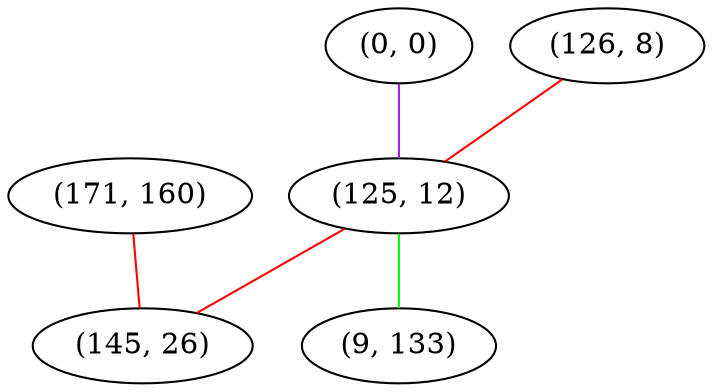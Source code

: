 graph "" {
"(0, 0)";
"(126, 8)";
"(171, 160)";
"(125, 12)";
"(145, 26)";
"(9, 133)";
"(0, 0)" -- "(125, 12)"  [color=purple, key=0, weight=4];
"(126, 8)" -- "(125, 12)"  [color=red, key=0, weight=1];
"(171, 160)" -- "(145, 26)"  [color=red, key=0, weight=1];
"(125, 12)" -- "(145, 26)"  [color=red, key=0, weight=1];
"(125, 12)" -- "(9, 133)"  [color=green, key=0, weight=2];
}
